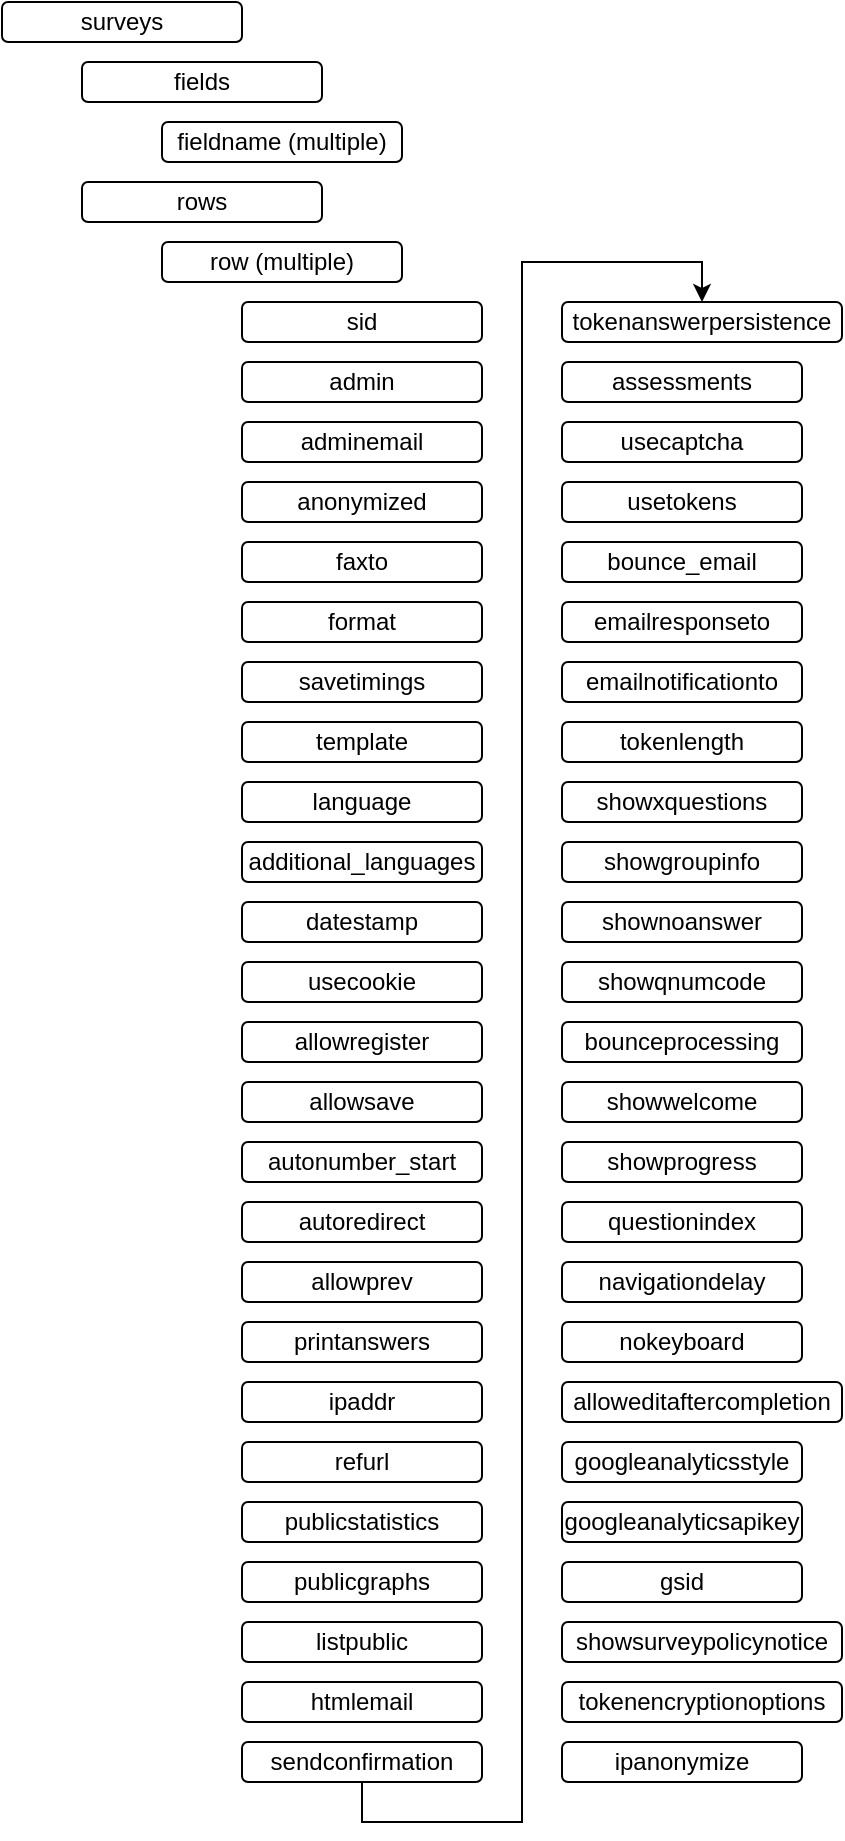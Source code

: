 <mxfile version="14.6.13" type="device"><diagram id="tSLUqrZeef7dyfDBaMsJ" name="Page-1"><mxGraphModel dx="844" dy="975" grid="1" gridSize="10" guides="1" tooltips="1" connect="1" arrows="1" fold="1" page="1" pageScale="1" pageWidth="850" pageHeight="1100" math="0" shadow="0"><root><mxCell id="0"/><mxCell id="1" parent="0"/><mxCell id="fx7NqMg3wsEcqhIeboCz-1" value="surveys" style="rounded=1;whiteSpace=wrap;html=1;" vertex="1" parent="1"><mxGeometry x="240" y="40" width="120" height="20" as="geometry"/></mxCell><mxCell id="fx7NqMg3wsEcqhIeboCz-2" value="fields" style="rounded=1;whiteSpace=wrap;html=1;" vertex="1" parent="1"><mxGeometry x="280" y="70" width="120" height="20" as="geometry"/></mxCell><mxCell id="fx7NqMg3wsEcqhIeboCz-3" value="fieldname (multiple)" style="rounded=1;whiteSpace=wrap;html=1;" vertex="1" parent="1"><mxGeometry x="320" y="100" width="120" height="20" as="geometry"/></mxCell><mxCell id="fx7NqMg3wsEcqhIeboCz-4" value="rows" style="rounded=1;whiteSpace=wrap;html=1;" vertex="1" parent="1"><mxGeometry x="280" y="130" width="120" height="20" as="geometry"/></mxCell><mxCell id="fx7NqMg3wsEcqhIeboCz-5" value="row (multiple)" style="rounded=1;whiteSpace=wrap;html=1;" vertex="1" parent="1"><mxGeometry x="320" y="160" width="120" height="20" as="geometry"/></mxCell><mxCell id="fx7NqMg3wsEcqhIeboCz-6" value="sid" style="rounded=1;whiteSpace=wrap;html=1;" vertex="1" parent="1"><mxGeometry x="360" y="190" width="120" height="20" as="geometry"/></mxCell><mxCell id="fx7NqMg3wsEcqhIeboCz-7" value="admin" style="rounded=1;whiteSpace=wrap;html=1;" vertex="1" parent="1"><mxGeometry x="360" y="220" width="120" height="20" as="geometry"/></mxCell><mxCell id="fx7NqMg3wsEcqhIeboCz-8" value="adminemail" style="rounded=1;whiteSpace=wrap;html=1;" vertex="1" parent="1"><mxGeometry x="360" y="250" width="120" height="20" as="geometry"/></mxCell><mxCell id="fx7NqMg3wsEcqhIeboCz-9" value="anonymized" style="rounded=1;whiteSpace=wrap;html=1;" vertex="1" parent="1"><mxGeometry x="360" y="280" width="120" height="20" as="geometry"/></mxCell><mxCell id="fx7NqMg3wsEcqhIeboCz-10" value="faxto" style="rounded=1;whiteSpace=wrap;html=1;" vertex="1" parent="1"><mxGeometry x="360" y="310" width="120" height="20" as="geometry"/></mxCell><mxCell id="fx7NqMg3wsEcqhIeboCz-11" value="format" style="rounded=1;whiteSpace=wrap;html=1;" vertex="1" parent="1"><mxGeometry x="360" y="340" width="120" height="20" as="geometry"/></mxCell><mxCell id="fx7NqMg3wsEcqhIeboCz-12" value="savetimings" style="rounded=1;whiteSpace=wrap;html=1;" vertex="1" parent="1"><mxGeometry x="360" y="370" width="120" height="20" as="geometry"/></mxCell><mxCell id="fx7NqMg3wsEcqhIeboCz-13" value="template" style="rounded=1;whiteSpace=wrap;html=1;" vertex="1" parent="1"><mxGeometry x="360" y="400" width="120" height="20" as="geometry"/></mxCell><mxCell id="fx7NqMg3wsEcqhIeboCz-14" value="language" style="rounded=1;whiteSpace=wrap;html=1;" vertex="1" parent="1"><mxGeometry x="360" y="430" width="120" height="20" as="geometry"/></mxCell><mxCell id="fx7NqMg3wsEcqhIeboCz-15" value="additional_languages" style="rounded=1;whiteSpace=wrap;html=1;" vertex="1" parent="1"><mxGeometry x="360" y="460" width="120" height="20" as="geometry"/></mxCell><mxCell id="fx7NqMg3wsEcqhIeboCz-16" value="datestamp" style="rounded=1;whiteSpace=wrap;html=1;" vertex="1" parent="1"><mxGeometry x="360" y="490" width="120" height="20" as="geometry"/></mxCell><mxCell id="fx7NqMg3wsEcqhIeboCz-17" value="usecookie" style="rounded=1;whiteSpace=wrap;html=1;" vertex="1" parent="1"><mxGeometry x="360" y="520" width="120" height="20" as="geometry"/></mxCell><mxCell id="fx7NqMg3wsEcqhIeboCz-18" value="allowregister" style="rounded=1;whiteSpace=wrap;html=1;" vertex="1" parent="1"><mxGeometry x="360" y="550" width="120" height="20" as="geometry"/></mxCell><mxCell id="fx7NqMg3wsEcqhIeboCz-19" value="allowsave" style="rounded=1;whiteSpace=wrap;html=1;" vertex="1" parent="1"><mxGeometry x="360" y="580" width="120" height="20" as="geometry"/></mxCell><mxCell id="fx7NqMg3wsEcqhIeboCz-20" value="autonumber_start" style="rounded=1;whiteSpace=wrap;html=1;" vertex="1" parent="1"><mxGeometry x="360" y="610" width="120" height="20" as="geometry"/></mxCell><mxCell id="fx7NqMg3wsEcqhIeboCz-21" value="autoredirect" style="rounded=1;whiteSpace=wrap;html=1;" vertex="1" parent="1"><mxGeometry x="360" y="640" width="120" height="20" as="geometry"/></mxCell><mxCell id="fx7NqMg3wsEcqhIeboCz-22" value="allowprev" style="rounded=1;whiteSpace=wrap;html=1;" vertex="1" parent="1"><mxGeometry x="360" y="670" width="120" height="20" as="geometry"/></mxCell><mxCell id="fx7NqMg3wsEcqhIeboCz-23" value="printanswers" style="rounded=1;whiteSpace=wrap;html=1;" vertex="1" parent="1"><mxGeometry x="360" y="700" width="120" height="20" as="geometry"/></mxCell><mxCell id="fx7NqMg3wsEcqhIeboCz-24" value="ipaddr" style="rounded=1;whiteSpace=wrap;html=1;" vertex="1" parent="1"><mxGeometry x="360" y="730" width="120" height="20" as="geometry"/></mxCell><mxCell id="fx7NqMg3wsEcqhIeboCz-25" value="refurl" style="rounded=1;whiteSpace=wrap;html=1;" vertex="1" parent="1"><mxGeometry x="360" y="760" width="120" height="20" as="geometry"/></mxCell><mxCell id="fx7NqMg3wsEcqhIeboCz-26" value="publicstatistics" style="rounded=1;whiteSpace=wrap;html=1;" vertex="1" parent="1"><mxGeometry x="360" y="790" width="120" height="20" as="geometry"/></mxCell><mxCell id="fx7NqMg3wsEcqhIeboCz-27" value="publicgraphs" style="rounded=1;whiteSpace=wrap;html=1;" vertex="1" parent="1"><mxGeometry x="360" y="820" width="120" height="20" as="geometry"/></mxCell><mxCell id="fx7NqMg3wsEcqhIeboCz-28" value="listpublic" style="rounded=1;whiteSpace=wrap;html=1;" vertex="1" parent="1"><mxGeometry x="360" y="850" width="120" height="20" as="geometry"/></mxCell><mxCell id="fx7NqMg3wsEcqhIeboCz-29" value="htmlemail" style="rounded=1;whiteSpace=wrap;html=1;" vertex="1" parent="1"><mxGeometry x="360" y="880" width="120" height="20" as="geometry"/></mxCell><mxCell id="fx7NqMg3wsEcqhIeboCz-56" style="edgeStyle=orthogonalEdgeStyle;rounded=0;orthogonalLoop=1;jettySize=auto;html=1;exitX=0.5;exitY=1;exitDx=0;exitDy=0;entryX=0.5;entryY=0;entryDx=0;entryDy=0;" edge="1" parent="1" source="fx7NqMg3wsEcqhIeboCz-30" target="fx7NqMg3wsEcqhIeboCz-31"><mxGeometry relative="1" as="geometry"/></mxCell><mxCell id="fx7NqMg3wsEcqhIeboCz-30" value="sendconfirmation" style="rounded=1;whiteSpace=wrap;html=1;" vertex="1" parent="1"><mxGeometry x="360" y="910" width="120" height="20" as="geometry"/></mxCell><mxCell id="fx7NqMg3wsEcqhIeboCz-31" value="tokenanswerpersistence" style="rounded=1;whiteSpace=wrap;html=1;" vertex="1" parent="1"><mxGeometry x="520" y="190" width="140" height="20" as="geometry"/></mxCell><mxCell id="fx7NqMg3wsEcqhIeboCz-32" value="assessments" style="rounded=1;whiteSpace=wrap;html=1;" vertex="1" parent="1"><mxGeometry x="520" y="220" width="120" height="20" as="geometry"/></mxCell><mxCell id="fx7NqMg3wsEcqhIeboCz-33" value="usecaptcha" style="rounded=1;whiteSpace=wrap;html=1;" vertex="1" parent="1"><mxGeometry x="520" y="250" width="120" height="20" as="geometry"/></mxCell><mxCell id="fx7NqMg3wsEcqhIeboCz-34" value="usetokens" style="rounded=1;whiteSpace=wrap;html=1;" vertex="1" parent="1"><mxGeometry x="520" y="280" width="120" height="20" as="geometry"/></mxCell><mxCell id="fx7NqMg3wsEcqhIeboCz-35" value="bounce_email" style="rounded=1;whiteSpace=wrap;html=1;" vertex="1" parent="1"><mxGeometry x="520" y="310" width="120" height="20" as="geometry"/></mxCell><mxCell id="fx7NqMg3wsEcqhIeboCz-36" value="emailresponseto" style="rounded=1;whiteSpace=wrap;html=1;" vertex="1" parent="1"><mxGeometry x="520" y="340" width="120" height="20" as="geometry"/></mxCell><mxCell id="fx7NqMg3wsEcqhIeboCz-37" value="emailnotificationto" style="rounded=1;whiteSpace=wrap;html=1;" vertex="1" parent="1"><mxGeometry x="520" y="370" width="120" height="20" as="geometry"/></mxCell><mxCell id="fx7NqMg3wsEcqhIeboCz-38" value="tokenlength" style="rounded=1;whiteSpace=wrap;html=1;" vertex="1" parent="1"><mxGeometry x="520" y="400" width="120" height="20" as="geometry"/></mxCell><mxCell id="fx7NqMg3wsEcqhIeboCz-39" value="showxquestions" style="rounded=1;whiteSpace=wrap;html=1;" vertex="1" parent="1"><mxGeometry x="520" y="430" width="120" height="20" as="geometry"/></mxCell><mxCell id="fx7NqMg3wsEcqhIeboCz-40" value="showgroupinfo" style="rounded=1;whiteSpace=wrap;html=1;" vertex="1" parent="1"><mxGeometry x="520" y="460" width="120" height="20" as="geometry"/></mxCell><mxCell id="fx7NqMg3wsEcqhIeboCz-41" value="shownoanswer" style="rounded=1;whiteSpace=wrap;html=1;" vertex="1" parent="1"><mxGeometry x="520" y="490" width="120" height="20" as="geometry"/></mxCell><mxCell id="fx7NqMg3wsEcqhIeboCz-42" value="showqnumcode" style="rounded=1;whiteSpace=wrap;html=1;" vertex="1" parent="1"><mxGeometry x="520" y="520" width="120" height="20" as="geometry"/></mxCell><mxCell id="fx7NqMg3wsEcqhIeboCz-43" value="bounceprocessing" style="rounded=1;whiteSpace=wrap;html=1;" vertex="1" parent="1"><mxGeometry x="520" y="550" width="120" height="20" as="geometry"/></mxCell><mxCell id="fx7NqMg3wsEcqhIeboCz-44" value="showwelcome" style="rounded=1;whiteSpace=wrap;html=1;" vertex="1" parent="1"><mxGeometry x="520" y="580" width="120" height="20" as="geometry"/></mxCell><mxCell id="fx7NqMg3wsEcqhIeboCz-45" value="showprogress" style="rounded=1;whiteSpace=wrap;html=1;" vertex="1" parent="1"><mxGeometry x="520" y="610" width="120" height="20" as="geometry"/></mxCell><mxCell id="fx7NqMg3wsEcqhIeboCz-46" value="questionindex" style="rounded=1;whiteSpace=wrap;html=1;" vertex="1" parent="1"><mxGeometry x="520" y="640" width="120" height="20" as="geometry"/></mxCell><mxCell id="fx7NqMg3wsEcqhIeboCz-47" value="navigationdelay" style="rounded=1;whiteSpace=wrap;html=1;" vertex="1" parent="1"><mxGeometry x="520" y="670" width="120" height="20" as="geometry"/></mxCell><mxCell id="fx7NqMg3wsEcqhIeboCz-48" value="nokeyboard" style="rounded=1;whiteSpace=wrap;html=1;" vertex="1" parent="1"><mxGeometry x="520" y="700" width="120" height="20" as="geometry"/></mxCell><mxCell id="fx7NqMg3wsEcqhIeboCz-49" value="alloweditaftercompletion" style="rounded=1;whiteSpace=wrap;html=1;" vertex="1" parent="1"><mxGeometry x="520" y="730" width="140" height="20" as="geometry"/></mxCell><mxCell id="fx7NqMg3wsEcqhIeboCz-50" value="googleanalyticsstyle" style="rounded=1;whiteSpace=wrap;html=1;" vertex="1" parent="1"><mxGeometry x="520" y="760" width="120" height="20" as="geometry"/></mxCell><mxCell id="fx7NqMg3wsEcqhIeboCz-51" value="googleanalyticsapikey" style="rounded=1;whiteSpace=wrap;html=1;" vertex="1" parent="1"><mxGeometry x="520" y="790" width="120" height="20" as="geometry"/></mxCell><mxCell id="fx7NqMg3wsEcqhIeboCz-52" value="gsid" style="rounded=1;whiteSpace=wrap;html=1;" vertex="1" parent="1"><mxGeometry x="520" y="820" width="120" height="20" as="geometry"/></mxCell><mxCell id="fx7NqMg3wsEcqhIeboCz-53" value="showsurveypolicynotice" style="rounded=1;whiteSpace=wrap;html=1;" vertex="1" parent="1"><mxGeometry x="520" y="850" width="140" height="20" as="geometry"/></mxCell><mxCell id="fx7NqMg3wsEcqhIeboCz-54" value="tokenencryptionoptions" style="rounded=1;whiteSpace=wrap;html=1;" vertex="1" parent="1"><mxGeometry x="520" y="880" width="140" height="20" as="geometry"/></mxCell><mxCell id="fx7NqMg3wsEcqhIeboCz-55" value="ipanonymize" style="rounded=1;whiteSpace=wrap;html=1;" vertex="1" parent="1"><mxGeometry x="520" y="910" width="120" height="20" as="geometry"/></mxCell></root></mxGraphModel></diagram></mxfile>